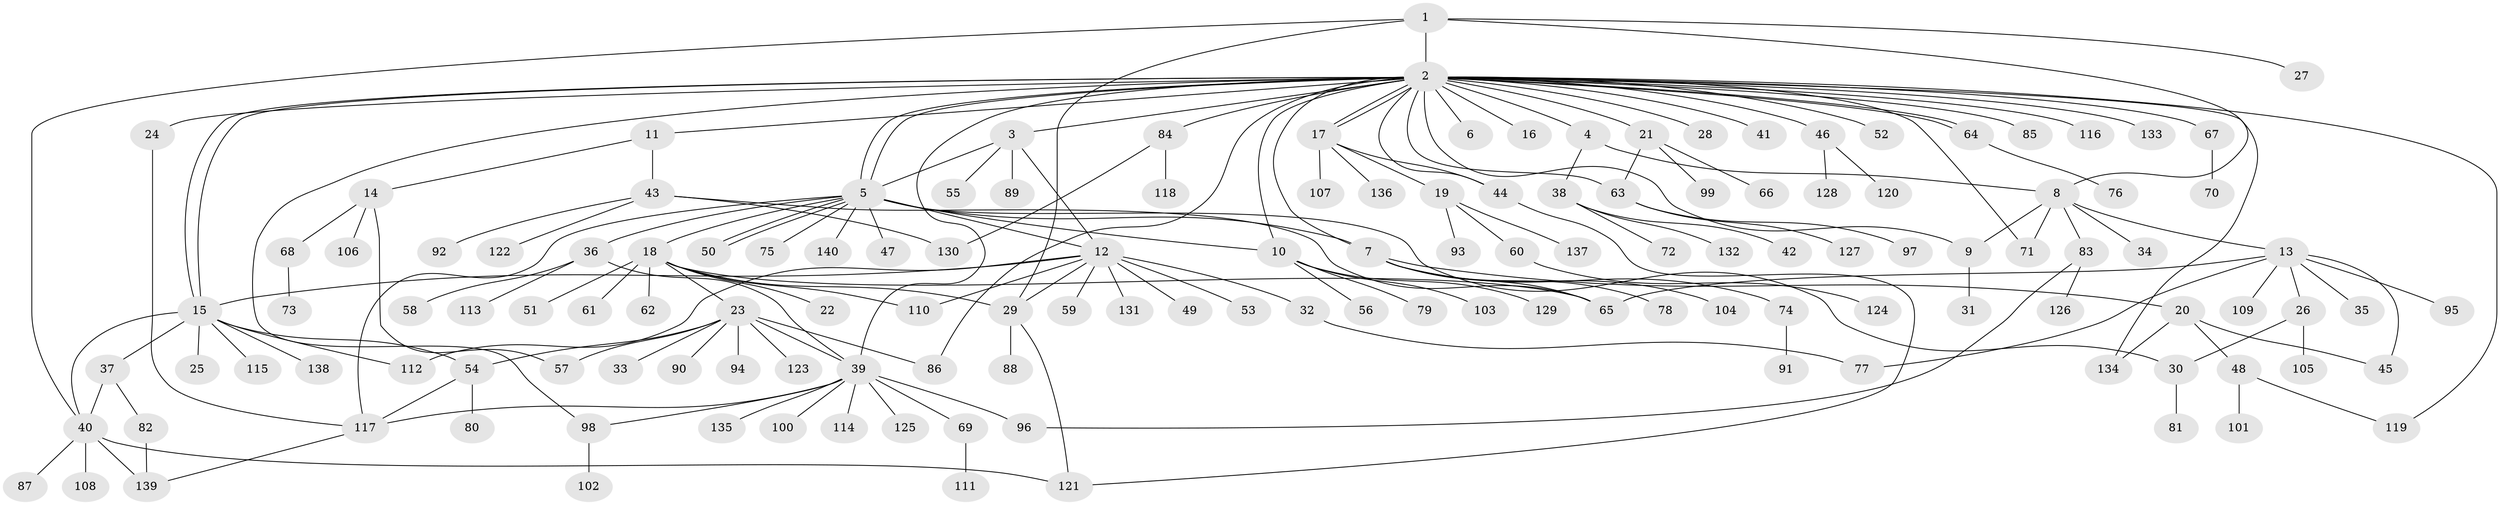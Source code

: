 // coarse degree distribution, {4: 0.045454545454545456, 32: 0.00909090909090909, 8: 0.00909090909090909, 19: 0.00909090909090909, 1: 0.5818181818181818, 2: 0.16363636363636364, 5: 0.01818181818181818, 3: 0.1, 16: 0.01818181818181818, 7: 0.02727272727272727, 6: 0.00909090909090909, 11: 0.00909090909090909}
// Generated by graph-tools (version 1.1) at 2025/41/03/06/25 10:41:46]
// undirected, 140 vertices, 183 edges
graph export_dot {
graph [start="1"]
  node [color=gray90,style=filled];
  1;
  2;
  3;
  4;
  5;
  6;
  7;
  8;
  9;
  10;
  11;
  12;
  13;
  14;
  15;
  16;
  17;
  18;
  19;
  20;
  21;
  22;
  23;
  24;
  25;
  26;
  27;
  28;
  29;
  30;
  31;
  32;
  33;
  34;
  35;
  36;
  37;
  38;
  39;
  40;
  41;
  42;
  43;
  44;
  45;
  46;
  47;
  48;
  49;
  50;
  51;
  52;
  53;
  54;
  55;
  56;
  57;
  58;
  59;
  60;
  61;
  62;
  63;
  64;
  65;
  66;
  67;
  68;
  69;
  70;
  71;
  72;
  73;
  74;
  75;
  76;
  77;
  78;
  79;
  80;
  81;
  82;
  83;
  84;
  85;
  86;
  87;
  88;
  89;
  90;
  91;
  92;
  93;
  94;
  95;
  96;
  97;
  98;
  99;
  100;
  101;
  102;
  103;
  104;
  105;
  106;
  107;
  108;
  109;
  110;
  111;
  112;
  113;
  114;
  115;
  116;
  117;
  118;
  119;
  120;
  121;
  122;
  123;
  124;
  125;
  126;
  127;
  128;
  129;
  130;
  131;
  132;
  133;
  134;
  135;
  136;
  137;
  138;
  139;
  140;
  1 -- 2;
  1 -- 8;
  1 -- 27;
  1 -- 29;
  1 -- 40;
  2 -- 3;
  2 -- 4;
  2 -- 5;
  2 -- 5;
  2 -- 6;
  2 -- 7;
  2 -- 9;
  2 -- 10;
  2 -- 11;
  2 -- 15;
  2 -- 15;
  2 -- 16;
  2 -- 17;
  2 -- 17;
  2 -- 21;
  2 -- 24;
  2 -- 28;
  2 -- 39;
  2 -- 41;
  2 -- 44;
  2 -- 46;
  2 -- 52;
  2 -- 63;
  2 -- 64;
  2 -- 64;
  2 -- 67;
  2 -- 71;
  2 -- 84;
  2 -- 85;
  2 -- 86;
  2 -- 98;
  2 -- 116;
  2 -- 119;
  2 -- 133;
  2 -- 134;
  3 -- 5;
  3 -- 12;
  3 -- 55;
  3 -- 89;
  4 -- 8;
  4 -- 38;
  5 -- 7;
  5 -- 10;
  5 -- 12;
  5 -- 18;
  5 -- 30;
  5 -- 36;
  5 -- 47;
  5 -- 50;
  5 -- 50;
  5 -- 75;
  5 -- 117;
  5 -- 140;
  7 -- 20;
  7 -- 65;
  7 -- 74;
  7 -- 78;
  7 -- 104;
  8 -- 9;
  8 -- 13;
  8 -- 34;
  8 -- 71;
  8 -- 83;
  9 -- 31;
  10 -- 56;
  10 -- 79;
  10 -- 103;
  10 -- 129;
  11 -- 14;
  11 -- 43;
  12 -- 15;
  12 -- 29;
  12 -- 32;
  12 -- 49;
  12 -- 53;
  12 -- 59;
  12 -- 110;
  12 -- 112;
  12 -- 131;
  13 -- 26;
  13 -- 35;
  13 -- 45;
  13 -- 65;
  13 -- 77;
  13 -- 95;
  13 -- 109;
  14 -- 57;
  14 -- 68;
  14 -- 106;
  15 -- 25;
  15 -- 37;
  15 -- 40;
  15 -- 54;
  15 -- 112;
  15 -- 115;
  15 -- 138;
  17 -- 19;
  17 -- 44;
  17 -- 107;
  17 -- 136;
  18 -- 22;
  18 -- 23;
  18 -- 29;
  18 -- 51;
  18 -- 61;
  18 -- 62;
  18 -- 65;
  18 -- 110;
  19 -- 60;
  19 -- 93;
  19 -- 137;
  20 -- 45;
  20 -- 48;
  20 -- 134;
  21 -- 63;
  21 -- 66;
  21 -- 99;
  23 -- 33;
  23 -- 39;
  23 -- 54;
  23 -- 57;
  23 -- 86;
  23 -- 90;
  23 -- 94;
  23 -- 123;
  24 -- 117;
  26 -- 30;
  26 -- 105;
  29 -- 88;
  29 -- 121;
  30 -- 81;
  32 -- 77;
  36 -- 39;
  36 -- 58;
  36 -- 113;
  37 -- 40;
  37 -- 82;
  38 -- 42;
  38 -- 72;
  38 -- 132;
  39 -- 69;
  39 -- 96;
  39 -- 98;
  39 -- 100;
  39 -- 114;
  39 -- 117;
  39 -- 125;
  39 -- 135;
  40 -- 87;
  40 -- 108;
  40 -- 121;
  40 -- 139;
  43 -- 65;
  43 -- 92;
  43 -- 122;
  43 -- 130;
  44 -- 121;
  46 -- 120;
  46 -- 128;
  48 -- 101;
  48 -- 119;
  54 -- 80;
  54 -- 117;
  60 -- 124;
  63 -- 97;
  63 -- 127;
  64 -- 76;
  67 -- 70;
  68 -- 73;
  69 -- 111;
  74 -- 91;
  82 -- 139;
  83 -- 96;
  83 -- 126;
  84 -- 118;
  84 -- 130;
  98 -- 102;
  117 -- 139;
}
